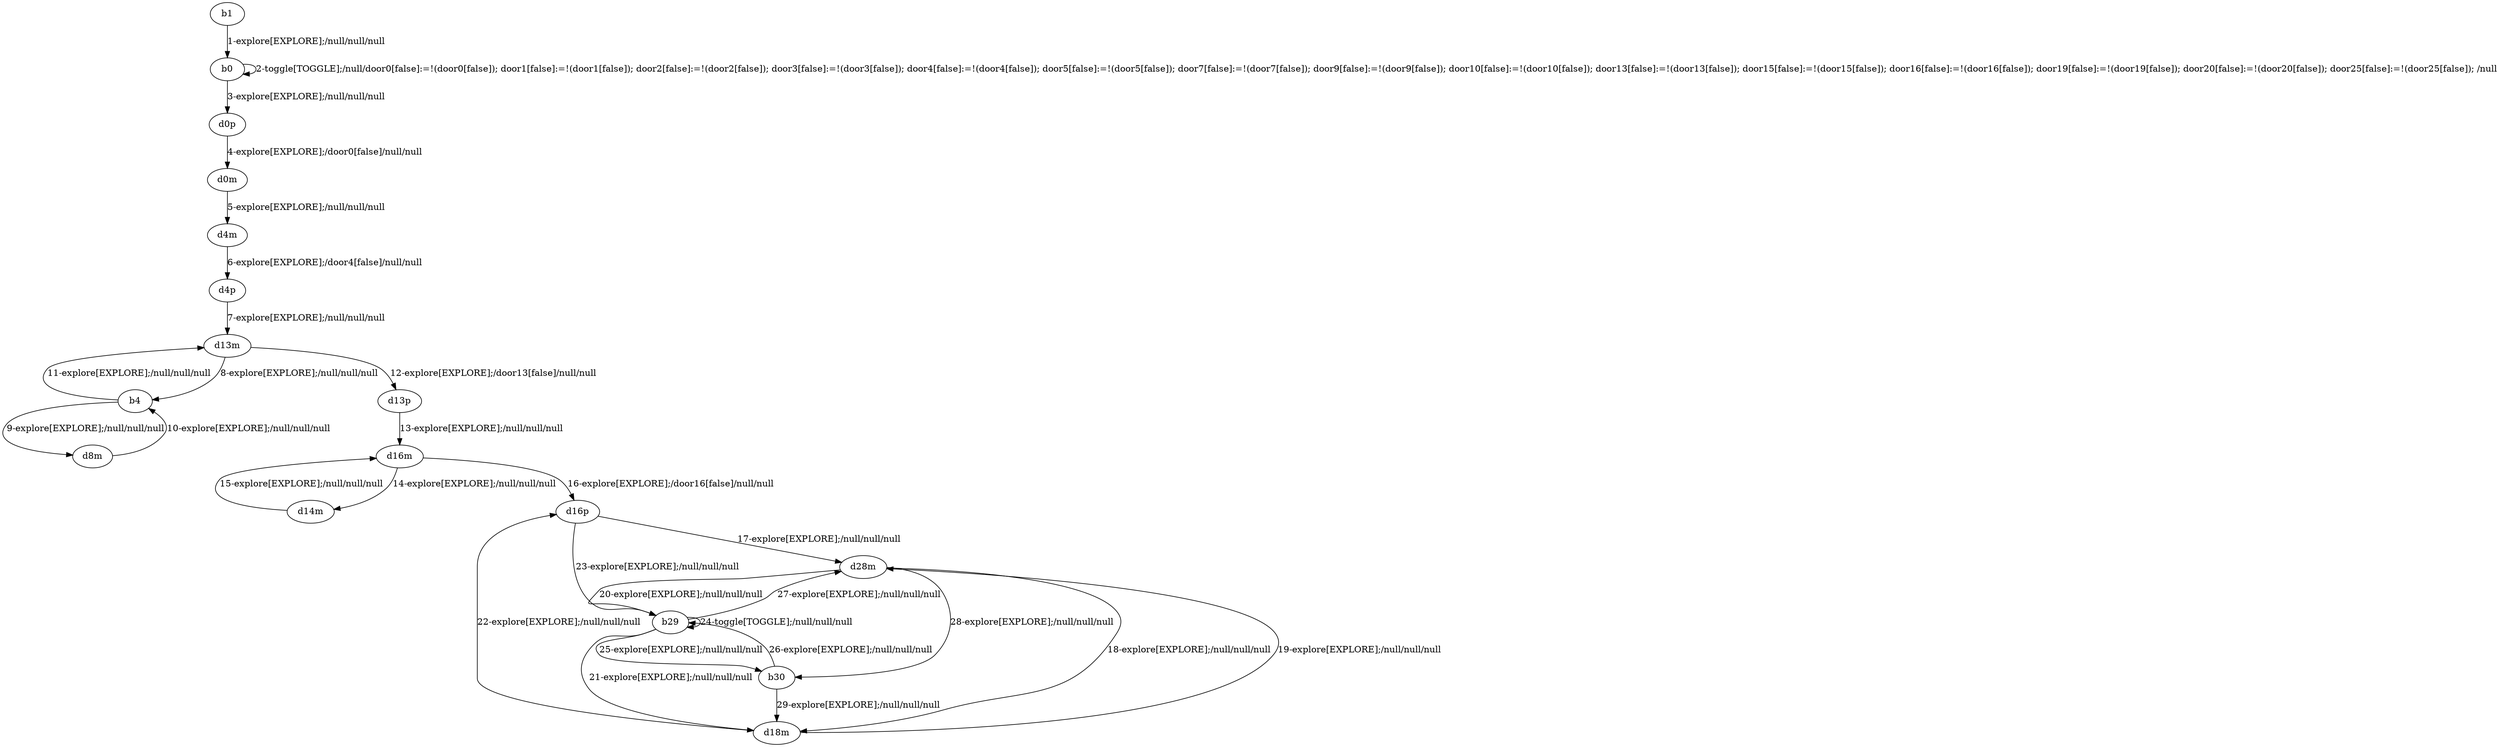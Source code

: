 # Total number of goals covered by this test: 1
# b30 --> d18m

digraph g {
"b1" -> "b0" [label = "1-explore[EXPLORE];/null/null/null"];
"b0" -> "b0" [label = "2-toggle[TOGGLE];/null/door0[false]:=!(door0[false]); door1[false]:=!(door1[false]); door2[false]:=!(door2[false]); door3[false]:=!(door3[false]); door4[false]:=!(door4[false]); door5[false]:=!(door5[false]); door7[false]:=!(door7[false]); door9[false]:=!(door9[false]); door10[false]:=!(door10[false]); door13[false]:=!(door13[false]); door15[false]:=!(door15[false]); door16[false]:=!(door16[false]); door19[false]:=!(door19[false]); door20[false]:=!(door20[false]); door25[false]:=!(door25[false]); /null"];
"b0" -> "d0p" [label = "3-explore[EXPLORE];/null/null/null"];
"d0p" -> "d0m" [label = "4-explore[EXPLORE];/door0[false]/null/null"];
"d0m" -> "d4m" [label = "5-explore[EXPLORE];/null/null/null"];
"d4m" -> "d4p" [label = "6-explore[EXPLORE];/door4[false]/null/null"];
"d4p" -> "d13m" [label = "7-explore[EXPLORE];/null/null/null"];
"d13m" -> "b4" [label = "8-explore[EXPLORE];/null/null/null"];
"b4" -> "d8m" [label = "9-explore[EXPLORE];/null/null/null"];
"d8m" -> "b4" [label = "10-explore[EXPLORE];/null/null/null"];
"b4" -> "d13m" [label = "11-explore[EXPLORE];/null/null/null"];
"d13m" -> "d13p" [label = "12-explore[EXPLORE];/door13[false]/null/null"];
"d13p" -> "d16m" [label = "13-explore[EXPLORE];/null/null/null"];
"d16m" -> "d14m" [label = "14-explore[EXPLORE];/null/null/null"];
"d14m" -> "d16m" [label = "15-explore[EXPLORE];/null/null/null"];
"d16m" -> "d16p" [label = "16-explore[EXPLORE];/door16[false]/null/null"];
"d16p" -> "d28m" [label = "17-explore[EXPLORE];/null/null/null"];
"d28m" -> "d18m" [label = "18-explore[EXPLORE];/null/null/null"];
"d18m" -> "d28m" [label = "19-explore[EXPLORE];/null/null/null"];
"d28m" -> "b29" [label = "20-explore[EXPLORE];/null/null/null"];
"b29" -> "d18m" [label = "21-explore[EXPLORE];/null/null/null"];
"d18m" -> "d16p" [label = "22-explore[EXPLORE];/null/null/null"];
"d16p" -> "b29" [label = "23-explore[EXPLORE];/null/null/null"];
"b29" -> "b29" [label = "24-toggle[TOGGLE];/null/null/null"];
"b29" -> "b30" [label = "25-explore[EXPLORE];/null/null/null"];
"b30" -> "b29" [label = "26-explore[EXPLORE];/null/null/null"];
"b29" -> "d28m" [label = "27-explore[EXPLORE];/null/null/null"];
"d28m" -> "b30" [label = "28-explore[EXPLORE];/null/null/null"];
"b30" -> "d18m" [label = "29-explore[EXPLORE];/null/null/null"];
}